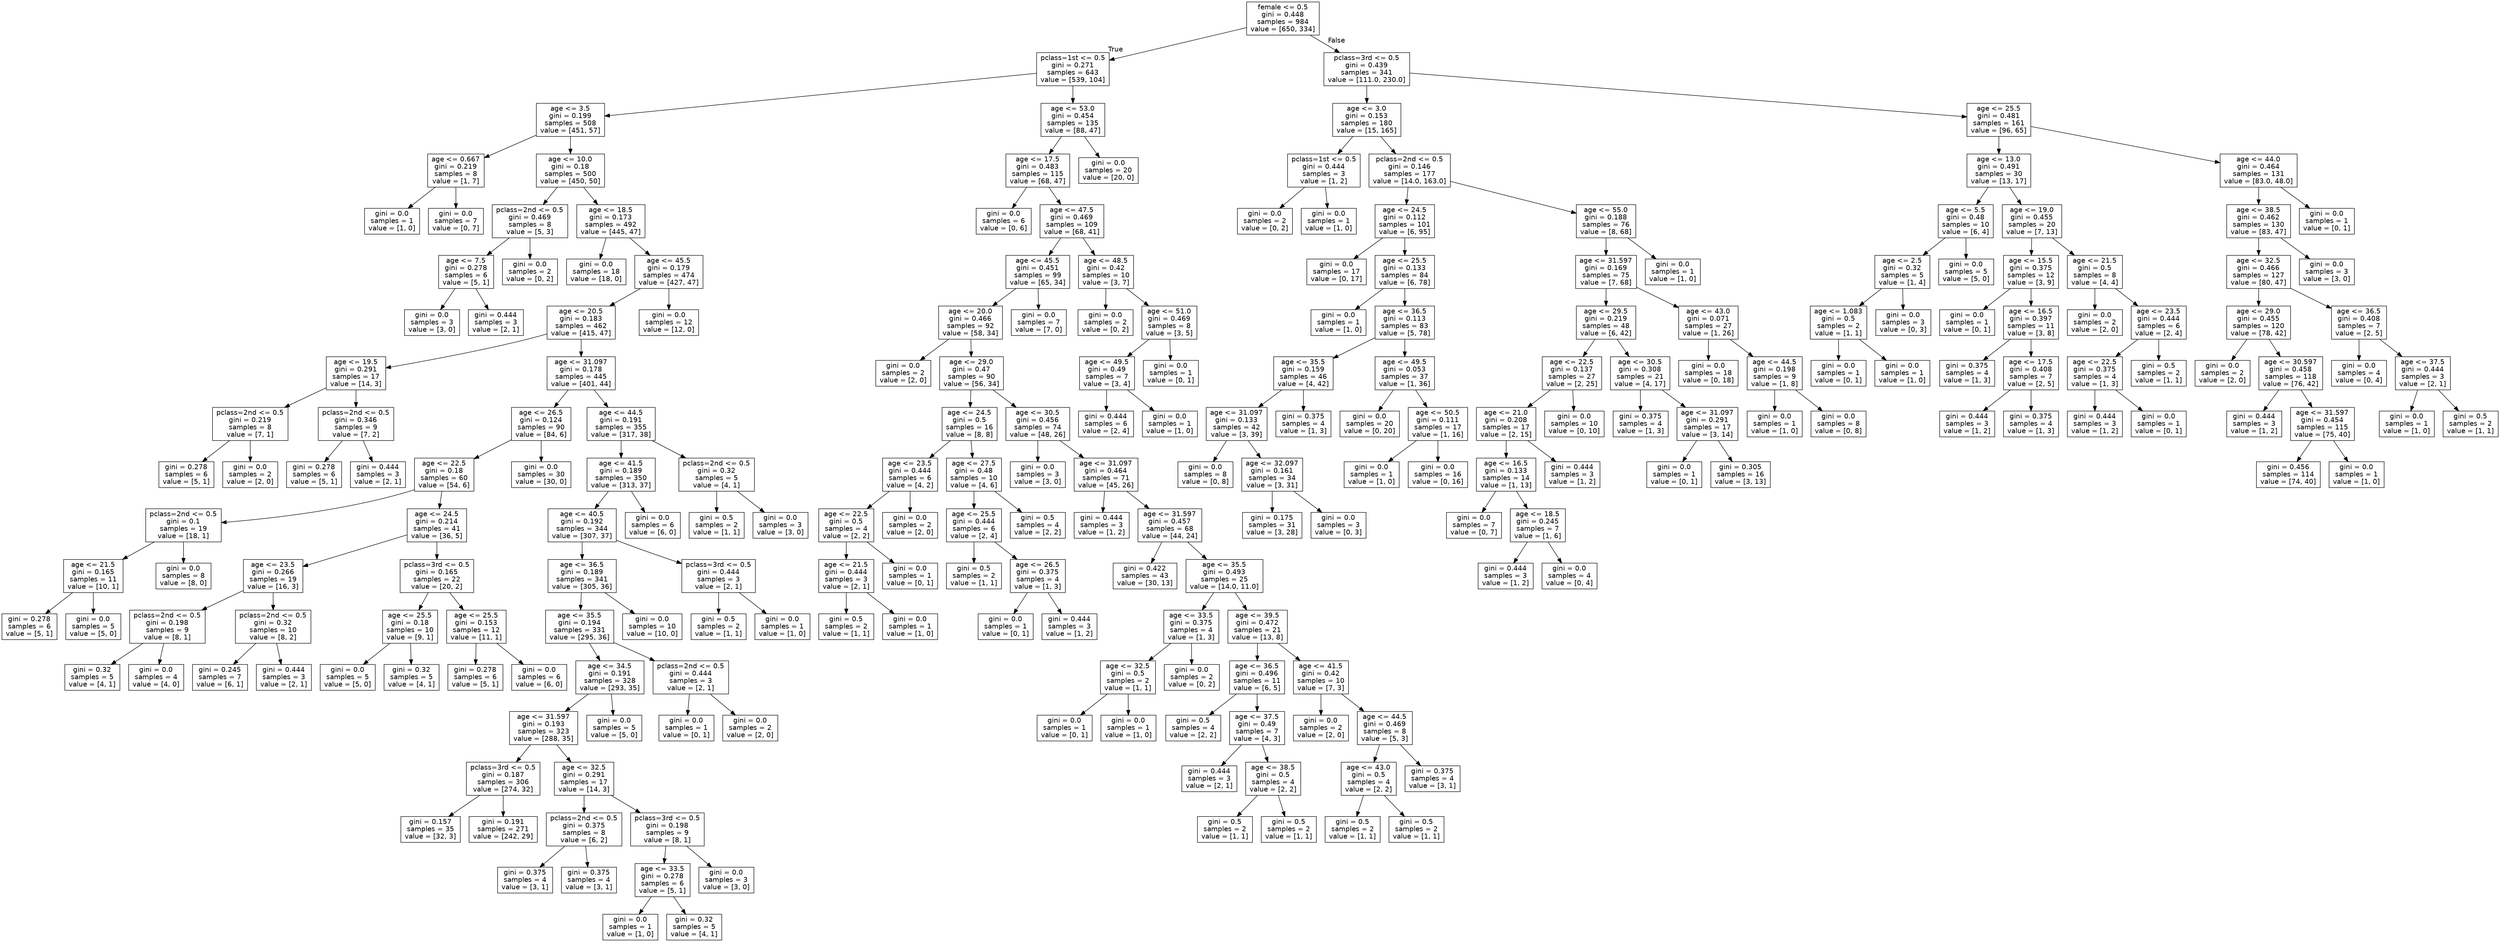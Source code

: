 digraph Tree {
node [shape=box, fontname="helvetica"] ;
edge [fontname="helvetica"] ;
0 [label="female <= 0.5\ngini = 0.448\nsamples = 984\nvalue = [650, 334]"] ;
1 [label="pclass=1st <= 0.5\ngini = 0.271\nsamples = 643\nvalue = [539, 104]"] ;
0 -> 1 [labeldistance=2.5, labelangle=45, headlabel="True"] ;
2 [label="age <= 3.5\ngini = 0.199\nsamples = 508\nvalue = [451, 57]"] ;
1 -> 2 ;
3 [label="age <= 0.667\ngini = 0.219\nsamples = 8\nvalue = [1, 7]"] ;
2 -> 3 ;
4 [label="gini = 0.0\nsamples = 1\nvalue = [1, 0]"] ;
3 -> 4 ;
5 [label="gini = 0.0\nsamples = 7\nvalue = [0, 7]"] ;
3 -> 5 ;
6 [label="age <= 10.0\ngini = 0.18\nsamples = 500\nvalue = [450, 50]"] ;
2 -> 6 ;
7 [label="pclass=2nd <= 0.5\ngini = 0.469\nsamples = 8\nvalue = [5, 3]"] ;
6 -> 7 ;
8 [label="age <= 7.5\ngini = 0.278\nsamples = 6\nvalue = [5, 1]"] ;
7 -> 8 ;
9 [label="gini = 0.0\nsamples = 3\nvalue = [3, 0]"] ;
8 -> 9 ;
10 [label="gini = 0.444\nsamples = 3\nvalue = [2, 1]"] ;
8 -> 10 ;
11 [label="gini = 0.0\nsamples = 2\nvalue = [0, 2]"] ;
7 -> 11 ;
12 [label="age <= 18.5\ngini = 0.173\nsamples = 492\nvalue = [445, 47]"] ;
6 -> 12 ;
13 [label="gini = 0.0\nsamples = 18\nvalue = [18, 0]"] ;
12 -> 13 ;
14 [label="age <= 45.5\ngini = 0.179\nsamples = 474\nvalue = [427, 47]"] ;
12 -> 14 ;
15 [label="age <= 20.5\ngini = 0.183\nsamples = 462\nvalue = [415, 47]"] ;
14 -> 15 ;
16 [label="age <= 19.5\ngini = 0.291\nsamples = 17\nvalue = [14, 3]"] ;
15 -> 16 ;
17 [label="pclass=2nd <= 0.5\ngini = 0.219\nsamples = 8\nvalue = [7, 1]"] ;
16 -> 17 ;
18 [label="gini = 0.278\nsamples = 6\nvalue = [5, 1]"] ;
17 -> 18 ;
19 [label="gini = 0.0\nsamples = 2\nvalue = [2, 0]"] ;
17 -> 19 ;
20 [label="pclass=2nd <= 0.5\ngini = 0.346\nsamples = 9\nvalue = [7, 2]"] ;
16 -> 20 ;
21 [label="gini = 0.278\nsamples = 6\nvalue = [5, 1]"] ;
20 -> 21 ;
22 [label="gini = 0.444\nsamples = 3\nvalue = [2, 1]"] ;
20 -> 22 ;
23 [label="age <= 31.097\ngini = 0.178\nsamples = 445\nvalue = [401, 44]"] ;
15 -> 23 ;
24 [label="age <= 26.5\ngini = 0.124\nsamples = 90\nvalue = [84, 6]"] ;
23 -> 24 ;
25 [label="age <= 22.5\ngini = 0.18\nsamples = 60\nvalue = [54, 6]"] ;
24 -> 25 ;
26 [label="pclass=2nd <= 0.5\ngini = 0.1\nsamples = 19\nvalue = [18, 1]"] ;
25 -> 26 ;
27 [label="age <= 21.5\ngini = 0.165\nsamples = 11\nvalue = [10, 1]"] ;
26 -> 27 ;
28 [label="gini = 0.278\nsamples = 6\nvalue = [5, 1]"] ;
27 -> 28 ;
29 [label="gini = 0.0\nsamples = 5\nvalue = [5, 0]"] ;
27 -> 29 ;
30 [label="gini = 0.0\nsamples = 8\nvalue = [8, 0]"] ;
26 -> 30 ;
31 [label="age <= 24.5\ngini = 0.214\nsamples = 41\nvalue = [36, 5]"] ;
25 -> 31 ;
32 [label="age <= 23.5\ngini = 0.266\nsamples = 19\nvalue = [16, 3]"] ;
31 -> 32 ;
33 [label="pclass=2nd <= 0.5\ngini = 0.198\nsamples = 9\nvalue = [8, 1]"] ;
32 -> 33 ;
34 [label="gini = 0.32\nsamples = 5\nvalue = [4, 1]"] ;
33 -> 34 ;
35 [label="gini = 0.0\nsamples = 4\nvalue = [4, 0]"] ;
33 -> 35 ;
36 [label="pclass=2nd <= 0.5\ngini = 0.32\nsamples = 10\nvalue = [8, 2]"] ;
32 -> 36 ;
37 [label="gini = 0.245\nsamples = 7\nvalue = [6, 1]"] ;
36 -> 37 ;
38 [label="gini = 0.444\nsamples = 3\nvalue = [2, 1]"] ;
36 -> 38 ;
39 [label="pclass=3rd <= 0.5\ngini = 0.165\nsamples = 22\nvalue = [20, 2]"] ;
31 -> 39 ;
40 [label="age <= 25.5\ngini = 0.18\nsamples = 10\nvalue = [9, 1]"] ;
39 -> 40 ;
41 [label="gini = 0.0\nsamples = 5\nvalue = [5, 0]"] ;
40 -> 41 ;
42 [label="gini = 0.32\nsamples = 5\nvalue = [4, 1]"] ;
40 -> 42 ;
43 [label="age <= 25.5\ngini = 0.153\nsamples = 12\nvalue = [11, 1]"] ;
39 -> 43 ;
44 [label="gini = 0.278\nsamples = 6\nvalue = [5, 1]"] ;
43 -> 44 ;
45 [label="gini = 0.0\nsamples = 6\nvalue = [6, 0]"] ;
43 -> 45 ;
46 [label="gini = 0.0\nsamples = 30\nvalue = [30, 0]"] ;
24 -> 46 ;
47 [label="age <= 44.5\ngini = 0.191\nsamples = 355\nvalue = [317, 38]"] ;
23 -> 47 ;
48 [label="age <= 41.5\ngini = 0.189\nsamples = 350\nvalue = [313, 37]"] ;
47 -> 48 ;
49 [label="age <= 40.5\ngini = 0.192\nsamples = 344\nvalue = [307, 37]"] ;
48 -> 49 ;
50 [label="age <= 36.5\ngini = 0.189\nsamples = 341\nvalue = [305, 36]"] ;
49 -> 50 ;
51 [label="age <= 35.5\ngini = 0.194\nsamples = 331\nvalue = [295, 36]"] ;
50 -> 51 ;
52 [label="age <= 34.5\ngini = 0.191\nsamples = 328\nvalue = [293, 35]"] ;
51 -> 52 ;
53 [label="age <= 31.597\ngini = 0.193\nsamples = 323\nvalue = [288, 35]"] ;
52 -> 53 ;
54 [label="pclass=3rd <= 0.5\ngini = 0.187\nsamples = 306\nvalue = [274, 32]"] ;
53 -> 54 ;
55 [label="gini = 0.157\nsamples = 35\nvalue = [32, 3]"] ;
54 -> 55 ;
56 [label="gini = 0.191\nsamples = 271\nvalue = [242, 29]"] ;
54 -> 56 ;
57 [label="age <= 32.5\ngini = 0.291\nsamples = 17\nvalue = [14, 3]"] ;
53 -> 57 ;
58 [label="pclass=2nd <= 0.5\ngini = 0.375\nsamples = 8\nvalue = [6, 2]"] ;
57 -> 58 ;
59 [label="gini = 0.375\nsamples = 4\nvalue = [3, 1]"] ;
58 -> 59 ;
60 [label="gini = 0.375\nsamples = 4\nvalue = [3, 1]"] ;
58 -> 60 ;
61 [label="pclass=3rd <= 0.5\ngini = 0.198\nsamples = 9\nvalue = [8, 1]"] ;
57 -> 61 ;
62 [label="age <= 33.5\ngini = 0.278\nsamples = 6\nvalue = [5, 1]"] ;
61 -> 62 ;
63 [label="gini = 0.0\nsamples = 1\nvalue = [1, 0]"] ;
62 -> 63 ;
64 [label="gini = 0.32\nsamples = 5\nvalue = [4, 1]"] ;
62 -> 64 ;
65 [label="gini = 0.0\nsamples = 3\nvalue = [3, 0]"] ;
61 -> 65 ;
66 [label="gini = 0.0\nsamples = 5\nvalue = [5, 0]"] ;
52 -> 66 ;
67 [label="pclass=2nd <= 0.5\ngini = 0.444\nsamples = 3\nvalue = [2, 1]"] ;
51 -> 67 ;
68 [label="gini = 0.0\nsamples = 1\nvalue = [0, 1]"] ;
67 -> 68 ;
69 [label="gini = 0.0\nsamples = 2\nvalue = [2, 0]"] ;
67 -> 69 ;
70 [label="gini = 0.0\nsamples = 10\nvalue = [10, 0]"] ;
50 -> 70 ;
71 [label="pclass=3rd <= 0.5\ngini = 0.444\nsamples = 3\nvalue = [2, 1]"] ;
49 -> 71 ;
72 [label="gini = 0.5\nsamples = 2\nvalue = [1, 1]"] ;
71 -> 72 ;
73 [label="gini = 0.0\nsamples = 1\nvalue = [1, 0]"] ;
71 -> 73 ;
74 [label="gini = 0.0\nsamples = 6\nvalue = [6, 0]"] ;
48 -> 74 ;
75 [label="pclass=2nd <= 0.5\ngini = 0.32\nsamples = 5\nvalue = [4, 1]"] ;
47 -> 75 ;
76 [label="gini = 0.5\nsamples = 2\nvalue = [1, 1]"] ;
75 -> 76 ;
77 [label="gini = 0.0\nsamples = 3\nvalue = [3, 0]"] ;
75 -> 77 ;
78 [label="gini = 0.0\nsamples = 12\nvalue = [12, 0]"] ;
14 -> 78 ;
79 [label="age <= 53.0\ngini = 0.454\nsamples = 135\nvalue = [88, 47]"] ;
1 -> 79 ;
80 [label="age <= 17.5\ngini = 0.483\nsamples = 115\nvalue = [68, 47]"] ;
79 -> 80 ;
81 [label="gini = 0.0\nsamples = 6\nvalue = [0, 6]"] ;
80 -> 81 ;
82 [label="age <= 47.5\ngini = 0.469\nsamples = 109\nvalue = [68, 41]"] ;
80 -> 82 ;
83 [label="age <= 45.5\ngini = 0.451\nsamples = 99\nvalue = [65, 34]"] ;
82 -> 83 ;
84 [label="age <= 20.0\ngini = 0.466\nsamples = 92\nvalue = [58, 34]"] ;
83 -> 84 ;
85 [label="gini = 0.0\nsamples = 2\nvalue = [2, 0]"] ;
84 -> 85 ;
86 [label="age <= 29.0\ngini = 0.47\nsamples = 90\nvalue = [56, 34]"] ;
84 -> 86 ;
87 [label="age <= 24.5\ngini = 0.5\nsamples = 16\nvalue = [8, 8]"] ;
86 -> 87 ;
88 [label="age <= 23.5\ngini = 0.444\nsamples = 6\nvalue = [4, 2]"] ;
87 -> 88 ;
89 [label="age <= 22.5\ngini = 0.5\nsamples = 4\nvalue = [2, 2]"] ;
88 -> 89 ;
90 [label="age <= 21.5\ngini = 0.444\nsamples = 3\nvalue = [2, 1]"] ;
89 -> 90 ;
91 [label="gini = 0.5\nsamples = 2\nvalue = [1, 1]"] ;
90 -> 91 ;
92 [label="gini = 0.0\nsamples = 1\nvalue = [1, 0]"] ;
90 -> 92 ;
93 [label="gini = 0.0\nsamples = 1\nvalue = [0, 1]"] ;
89 -> 93 ;
94 [label="gini = 0.0\nsamples = 2\nvalue = [2, 0]"] ;
88 -> 94 ;
95 [label="age <= 27.5\ngini = 0.48\nsamples = 10\nvalue = [4, 6]"] ;
87 -> 95 ;
96 [label="age <= 25.5\ngini = 0.444\nsamples = 6\nvalue = [2, 4]"] ;
95 -> 96 ;
97 [label="gini = 0.5\nsamples = 2\nvalue = [1, 1]"] ;
96 -> 97 ;
98 [label="age <= 26.5\ngini = 0.375\nsamples = 4\nvalue = [1, 3]"] ;
96 -> 98 ;
99 [label="gini = 0.0\nsamples = 1\nvalue = [0, 1]"] ;
98 -> 99 ;
100 [label="gini = 0.444\nsamples = 3\nvalue = [1, 2]"] ;
98 -> 100 ;
101 [label="gini = 0.5\nsamples = 4\nvalue = [2, 2]"] ;
95 -> 101 ;
102 [label="age <= 30.5\ngini = 0.456\nsamples = 74\nvalue = [48, 26]"] ;
86 -> 102 ;
103 [label="gini = 0.0\nsamples = 3\nvalue = [3, 0]"] ;
102 -> 103 ;
104 [label="age <= 31.097\ngini = 0.464\nsamples = 71\nvalue = [45, 26]"] ;
102 -> 104 ;
105 [label="gini = 0.444\nsamples = 3\nvalue = [1, 2]"] ;
104 -> 105 ;
106 [label="age <= 31.597\ngini = 0.457\nsamples = 68\nvalue = [44, 24]"] ;
104 -> 106 ;
107 [label="gini = 0.422\nsamples = 43\nvalue = [30, 13]"] ;
106 -> 107 ;
108 [label="age <= 35.5\ngini = 0.493\nsamples = 25\nvalue = [14.0, 11.0]"] ;
106 -> 108 ;
109 [label="age <= 33.5\ngini = 0.375\nsamples = 4\nvalue = [1, 3]"] ;
108 -> 109 ;
110 [label="age <= 32.5\ngini = 0.5\nsamples = 2\nvalue = [1, 1]"] ;
109 -> 110 ;
111 [label="gini = 0.0\nsamples = 1\nvalue = [0, 1]"] ;
110 -> 111 ;
112 [label="gini = 0.0\nsamples = 1\nvalue = [1, 0]"] ;
110 -> 112 ;
113 [label="gini = 0.0\nsamples = 2\nvalue = [0, 2]"] ;
109 -> 113 ;
114 [label="age <= 39.5\ngini = 0.472\nsamples = 21\nvalue = [13, 8]"] ;
108 -> 114 ;
115 [label="age <= 36.5\ngini = 0.496\nsamples = 11\nvalue = [6, 5]"] ;
114 -> 115 ;
116 [label="gini = 0.5\nsamples = 4\nvalue = [2, 2]"] ;
115 -> 116 ;
117 [label="age <= 37.5\ngini = 0.49\nsamples = 7\nvalue = [4, 3]"] ;
115 -> 117 ;
118 [label="gini = 0.444\nsamples = 3\nvalue = [2, 1]"] ;
117 -> 118 ;
119 [label="age <= 38.5\ngini = 0.5\nsamples = 4\nvalue = [2, 2]"] ;
117 -> 119 ;
120 [label="gini = 0.5\nsamples = 2\nvalue = [1, 1]"] ;
119 -> 120 ;
121 [label="gini = 0.5\nsamples = 2\nvalue = [1, 1]"] ;
119 -> 121 ;
122 [label="age <= 41.5\ngini = 0.42\nsamples = 10\nvalue = [7, 3]"] ;
114 -> 122 ;
123 [label="gini = 0.0\nsamples = 2\nvalue = [2, 0]"] ;
122 -> 123 ;
124 [label="age <= 44.5\ngini = 0.469\nsamples = 8\nvalue = [5, 3]"] ;
122 -> 124 ;
125 [label="age <= 43.0\ngini = 0.5\nsamples = 4\nvalue = [2, 2]"] ;
124 -> 125 ;
126 [label="gini = 0.5\nsamples = 2\nvalue = [1, 1]"] ;
125 -> 126 ;
127 [label="gini = 0.5\nsamples = 2\nvalue = [1, 1]"] ;
125 -> 127 ;
128 [label="gini = 0.375\nsamples = 4\nvalue = [3, 1]"] ;
124 -> 128 ;
129 [label="gini = 0.0\nsamples = 7\nvalue = [7, 0]"] ;
83 -> 129 ;
130 [label="age <= 48.5\ngini = 0.42\nsamples = 10\nvalue = [3, 7]"] ;
82 -> 130 ;
131 [label="gini = 0.0\nsamples = 2\nvalue = [0, 2]"] ;
130 -> 131 ;
132 [label="age <= 51.0\ngini = 0.469\nsamples = 8\nvalue = [3, 5]"] ;
130 -> 132 ;
133 [label="age <= 49.5\ngini = 0.49\nsamples = 7\nvalue = [3, 4]"] ;
132 -> 133 ;
134 [label="gini = 0.444\nsamples = 6\nvalue = [2, 4]"] ;
133 -> 134 ;
135 [label="gini = 0.0\nsamples = 1\nvalue = [1, 0]"] ;
133 -> 135 ;
136 [label="gini = 0.0\nsamples = 1\nvalue = [0, 1]"] ;
132 -> 136 ;
137 [label="gini = 0.0\nsamples = 20\nvalue = [20, 0]"] ;
79 -> 137 ;
138 [label="pclass=3rd <= 0.5\ngini = 0.439\nsamples = 341\nvalue = [111.0, 230.0]"] ;
0 -> 138 [labeldistance=2.5, labelangle=-45, headlabel="False"] ;
139 [label="age <= 3.0\ngini = 0.153\nsamples = 180\nvalue = [15, 165]"] ;
138 -> 139 ;
140 [label="pclass=1st <= 0.5\ngini = 0.444\nsamples = 3\nvalue = [1, 2]"] ;
139 -> 140 ;
141 [label="gini = 0.0\nsamples = 2\nvalue = [0, 2]"] ;
140 -> 141 ;
142 [label="gini = 0.0\nsamples = 1\nvalue = [1, 0]"] ;
140 -> 142 ;
143 [label="pclass=2nd <= 0.5\ngini = 0.146\nsamples = 177\nvalue = [14.0, 163.0]"] ;
139 -> 143 ;
144 [label="age <= 24.5\ngini = 0.112\nsamples = 101\nvalue = [6, 95]"] ;
143 -> 144 ;
145 [label="gini = 0.0\nsamples = 17\nvalue = [0, 17]"] ;
144 -> 145 ;
146 [label="age <= 25.5\ngini = 0.133\nsamples = 84\nvalue = [6, 78]"] ;
144 -> 146 ;
147 [label="gini = 0.0\nsamples = 1\nvalue = [1, 0]"] ;
146 -> 147 ;
148 [label="age <= 36.5\ngini = 0.113\nsamples = 83\nvalue = [5, 78]"] ;
146 -> 148 ;
149 [label="age <= 35.5\ngini = 0.159\nsamples = 46\nvalue = [4, 42]"] ;
148 -> 149 ;
150 [label="age <= 31.097\ngini = 0.133\nsamples = 42\nvalue = [3, 39]"] ;
149 -> 150 ;
151 [label="gini = 0.0\nsamples = 8\nvalue = [0, 8]"] ;
150 -> 151 ;
152 [label="age <= 32.097\ngini = 0.161\nsamples = 34\nvalue = [3, 31]"] ;
150 -> 152 ;
153 [label="gini = 0.175\nsamples = 31\nvalue = [3, 28]"] ;
152 -> 153 ;
154 [label="gini = 0.0\nsamples = 3\nvalue = [0, 3]"] ;
152 -> 154 ;
155 [label="gini = 0.375\nsamples = 4\nvalue = [1, 3]"] ;
149 -> 155 ;
156 [label="age <= 49.5\ngini = 0.053\nsamples = 37\nvalue = [1, 36]"] ;
148 -> 156 ;
157 [label="gini = 0.0\nsamples = 20\nvalue = [0, 20]"] ;
156 -> 157 ;
158 [label="age <= 50.5\ngini = 0.111\nsamples = 17\nvalue = [1, 16]"] ;
156 -> 158 ;
159 [label="gini = 0.0\nsamples = 1\nvalue = [1, 0]"] ;
158 -> 159 ;
160 [label="gini = 0.0\nsamples = 16\nvalue = [0, 16]"] ;
158 -> 160 ;
161 [label="age <= 55.0\ngini = 0.188\nsamples = 76\nvalue = [8, 68]"] ;
143 -> 161 ;
162 [label="age <= 31.597\ngini = 0.169\nsamples = 75\nvalue = [7, 68]"] ;
161 -> 162 ;
163 [label="age <= 29.5\ngini = 0.219\nsamples = 48\nvalue = [6, 42]"] ;
162 -> 163 ;
164 [label="age <= 22.5\ngini = 0.137\nsamples = 27\nvalue = [2, 25]"] ;
163 -> 164 ;
165 [label="age <= 21.0\ngini = 0.208\nsamples = 17\nvalue = [2, 15]"] ;
164 -> 165 ;
166 [label="age <= 16.5\ngini = 0.133\nsamples = 14\nvalue = [1, 13]"] ;
165 -> 166 ;
167 [label="gini = 0.0\nsamples = 7\nvalue = [0, 7]"] ;
166 -> 167 ;
168 [label="age <= 18.5\ngini = 0.245\nsamples = 7\nvalue = [1, 6]"] ;
166 -> 168 ;
169 [label="gini = 0.444\nsamples = 3\nvalue = [1, 2]"] ;
168 -> 169 ;
170 [label="gini = 0.0\nsamples = 4\nvalue = [0, 4]"] ;
168 -> 170 ;
171 [label="gini = 0.444\nsamples = 3\nvalue = [1, 2]"] ;
165 -> 171 ;
172 [label="gini = 0.0\nsamples = 10\nvalue = [0, 10]"] ;
164 -> 172 ;
173 [label="age <= 30.5\ngini = 0.308\nsamples = 21\nvalue = [4, 17]"] ;
163 -> 173 ;
174 [label="gini = 0.375\nsamples = 4\nvalue = [1, 3]"] ;
173 -> 174 ;
175 [label="age <= 31.097\ngini = 0.291\nsamples = 17\nvalue = [3, 14]"] ;
173 -> 175 ;
176 [label="gini = 0.0\nsamples = 1\nvalue = [0, 1]"] ;
175 -> 176 ;
177 [label="gini = 0.305\nsamples = 16\nvalue = [3, 13]"] ;
175 -> 177 ;
178 [label="age <= 43.0\ngini = 0.071\nsamples = 27\nvalue = [1, 26]"] ;
162 -> 178 ;
179 [label="gini = 0.0\nsamples = 18\nvalue = [0, 18]"] ;
178 -> 179 ;
180 [label="age <= 44.5\ngini = 0.198\nsamples = 9\nvalue = [1, 8]"] ;
178 -> 180 ;
181 [label="gini = 0.0\nsamples = 1\nvalue = [1, 0]"] ;
180 -> 181 ;
182 [label="gini = 0.0\nsamples = 8\nvalue = [0, 8]"] ;
180 -> 182 ;
183 [label="gini = 0.0\nsamples = 1\nvalue = [1, 0]"] ;
161 -> 183 ;
184 [label="age <= 25.5\ngini = 0.481\nsamples = 161\nvalue = [96, 65]"] ;
138 -> 184 ;
185 [label="age <= 13.0\ngini = 0.491\nsamples = 30\nvalue = [13, 17]"] ;
184 -> 185 ;
186 [label="age <= 5.5\ngini = 0.48\nsamples = 10\nvalue = [6, 4]"] ;
185 -> 186 ;
187 [label="age <= 2.5\ngini = 0.32\nsamples = 5\nvalue = [1, 4]"] ;
186 -> 187 ;
188 [label="age <= 1.083\ngini = 0.5\nsamples = 2\nvalue = [1, 1]"] ;
187 -> 188 ;
189 [label="gini = 0.0\nsamples = 1\nvalue = [0, 1]"] ;
188 -> 189 ;
190 [label="gini = 0.0\nsamples = 1\nvalue = [1, 0]"] ;
188 -> 190 ;
191 [label="gini = 0.0\nsamples = 3\nvalue = [0, 3]"] ;
187 -> 191 ;
192 [label="gini = 0.0\nsamples = 5\nvalue = [5, 0]"] ;
186 -> 192 ;
193 [label="age <= 19.0\ngini = 0.455\nsamples = 20\nvalue = [7, 13]"] ;
185 -> 193 ;
194 [label="age <= 15.5\ngini = 0.375\nsamples = 12\nvalue = [3, 9]"] ;
193 -> 194 ;
195 [label="gini = 0.0\nsamples = 1\nvalue = [0, 1]"] ;
194 -> 195 ;
196 [label="age <= 16.5\ngini = 0.397\nsamples = 11\nvalue = [3, 8]"] ;
194 -> 196 ;
197 [label="gini = 0.375\nsamples = 4\nvalue = [1, 3]"] ;
196 -> 197 ;
198 [label="age <= 17.5\ngini = 0.408\nsamples = 7\nvalue = [2, 5]"] ;
196 -> 198 ;
199 [label="gini = 0.444\nsamples = 3\nvalue = [1, 2]"] ;
198 -> 199 ;
200 [label="gini = 0.375\nsamples = 4\nvalue = [1, 3]"] ;
198 -> 200 ;
201 [label="age <= 21.5\ngini = 0.5\nsamples = 8\nvalue = [4, 4]"] ;
193 -> 201 ;
202 [label="gini = 0.0\nsamples = 2\nvalue = [2, 0]"] ;
201 -> 202 ;
203 [label="age <= 23.5\ngini = 0.444\nsamples = 6\nvalue = [2, 4]"] ;
201 -> 203 ;
204 [label="age <= 22.5\ngini = 0.375\nsamples = 4\nvalue = [1, 3]"] ;
203 -> 204 ;
205 [label="gini = 0.444\nsamples = 3\nvalue = [1, 2]"] ;
204 -> 205 ;
206 [label="gini = 0.0\nsamples = 1\nvalue = [0, 1]"] ;
204 -> 206 ;
207 [label="gini = 0.5\nsamples = 2\nvalue = [1, 1]"] ;
203 -> 207 ;
208 [label="age <= 44.0\ngini = 0.464\nsamples = 131\nvalue = [83.0, 48.0]"] ;
184 -> 208 ;
209 [label="age <= 38.5\ngini = 0.462\nsamples = 130\nvalue = [83, 47]"] ;
208 -> 209 ;
210 [label="age <= 32.5\ngini = 0.466\nsamples = 127\nvalue = [80, 47]"] ;
209 -> 210 ;
211 [label="age <= 29.0\ngini = 0.455\nsamples = 120\nvalue = [78, 42]"] ;
210 -> 211 ;
212 [label="gini = 0.0\nsamples = 2\nvalue = [2, 0]"] ;
211 -> 212 ;
213 [label="age <= 30.597\ngini = 0.458\nsamples = 118\nvalue = [76, 42]"] ;
211 -> 213 ;
214 [label="gini = 0.444\nsamples = 3\nvalue = [1, 2]"] ;
213 -> 214 ;
215 [label="age <= 31.597\ngini = 0.454\nsamples = 115\nvalue = [75, 40]"] ;
213 -> 215 ;
216 [label="gini = 0.456\nsamples = 114\nvalue = [74, 40]"] ;
215 -> 216 ;
217 [label="gini = 0.0\nsamples = 1\nvalue = [1, 0]"] ;
215 -> 217 ;
218 [label="age <= 36.5\ngini = 0.408\nsamples = 7\nvalue = [2, 5]"] ;
210 -> 218 ;
219 [label="gini = 0.0\nsamples = 4\nvalue = [0, 4]"] ;
218 -> 219 ;
220 [label="age <= 37.5\ngini = 0.444\nsamples = 3\nvalue = [2, 1]"] ;
218 -> 220 ;
221 [label="gini = 0.0\nsamples = 1\nvalue = [1, 0]"] ;
220 -> 221 ;
222 [label="gini = 0.5\nsamples = 2\nvalue = [1, 1]"] ;
220 -> 222 ;
223 [label="gini = 0.0\nsamples = 3\nvalue = [3, 0]"] ;
209 -> 223 ;
224 [label="gini = 0.0\nsamples = 1\nvalue = [0, 1]"] ;
208 -> 224 ;
}